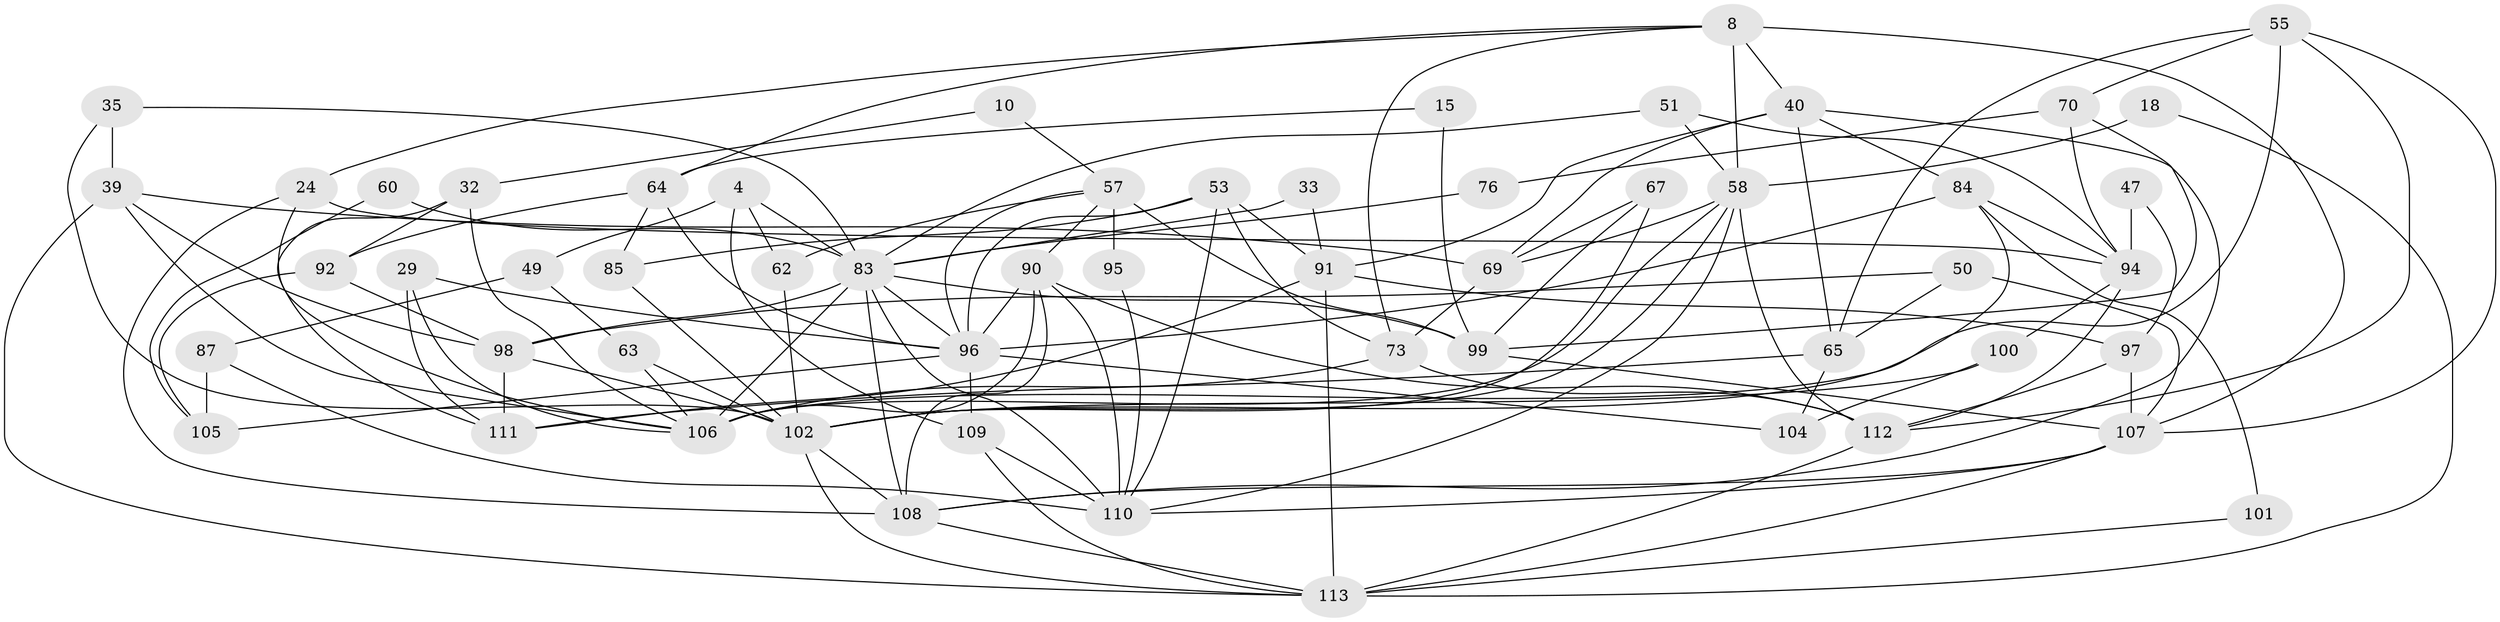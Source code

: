 // original degree distribution, {7: 0.061946902654867256, 4: 0.21238938053097345, 6: 0.11504424778761062, 5: 0.1504424778761062, 3: 0.3008849557522124, 2: 0.1504424778761062, 8: 0.008849557522123894}
// Generated by graph-tools (version 1.1) at 2025/48/03/09/25 04:48:58]
// undirected, 56 vertices, 135 edges
graph export_dot {
graph [start="1"]
  node [color=gray90,style=filled];
  4;
  8;
  10;
  15;
  18;
  24;
  29;
  32;
  33;
  35 [super="+9"];
  39;
  40 [super="+30"];
  47;
  49;
  50;
  51;
  53 [super="+5"];
  55 [super="+42"];
  57 [super="+56"];
  58 [super="+28+34"];
  60;
  62;
  63;
  64;
  65;
  67;
  69 [super="+27"];
  70;
  73 [super="+37"];
  76;
  83 [super="+68+2"];
  84 [super="+20"];
  85;
  87;
  90 [super="+45+80"];
  91 [super="+86"];
  92;
  94 [super="+77+22"];
  95;
  96 [super="+19+59"];
  97 [super="+36"];
  98 [super="+13+23"];
  99 [super="+14+54"];
  100 [super="+81"];
  101;
  102 [super="+61+79"];
  104 [super="+88"];
  105 [super="+6"];
  106 [super="+41+48+11"];
  107 [super="+72"];
  108 [super="+93+78"];
  109 [super="+82"];
  110 [super="+46+71+52+75"];
  111;
  112 [super="+89"];
  113 [super="+21+103+74"];
  4 -- 109 [weight=2];
  4 -- 49;
  4 -- 62;
  4 -- 83;
  8 -- 24;
  8 -- 40 [weight=2];
  8 -- 64;
  8 -- 58;
  8 -- 107;
  8 -- 73;
  10 -- 32;
  10 -- 57;
  15 -- 64;
  15 -- 99;
  18 -- 58 [weight=2];
  18 -- 113;
  24 -- 108;
  24 -- 94 [weight=2];
  24 -- 106;
  29 -- 111;
  29 -- 96;
  29 -- 106;
  32 -- 92;
  32 -- 111;
  32 -- 106;
  33 -- 91;
  33 -- 83;
  35 -- 39 [weight=2];
  35 -- 83;
  35 -- 102;
  39 -- 98;
  39 -- 113;
  39 -- 69;
  39 -- 106;
  40 -- 65;
  40 -- 91;
  40 -- 84;
  40 -- 69;
  40 -- 108;
  47 -- 97;
  47 -- 94;
  49 -- 87;
  49 -- 63;
  50 -- 65;
  50 -- 98;
  50 -- 107;
  51 -- 58 [weight=2];
  51 -- 83;
  51 -- 94;
  53 -- 110;
  53 -- 73;
  53 -- 91;
  53 -- 85;
  53 -- 96;
  55 -- 70;
  55 -- 112;
  55 -- 107;
  55 -- 65;
  55 -- 106;
  57 -- 95 [weight=2];
  57 -- 90;
  57 -- 99 [weight=3];
  57 -- 62;
  57 -- 96;
  58 -- 102 [weight=2];
  58 -- 112 [weight=2];
  58 -- 69;
  58 -- 110 [weight=2];
  58 -- 106;
  60 -- 105;
  60 -- 83;
  62 -- 102;
  63 -- 102;
  63 -- 106;
  64 -- 85;
  64 -- 92;
  64 -- 96;
  65 -- 111;
  65 -- 104;
  67 -- 102;
  67 -- 99;
  67 -- 69;
  69 -- 73;
  70 -- 76;
  70 -- 94;
  70 -- 99;
  73 -- 112;
  73 -- 106;
  76 -- 83;
  83 -- 98 [weight=2];
  83 -- 108 [weight=2];
  83 -- 110 [weight=2];
  83 -- 99 [weight=2];
  83 -- 96 [weight=3];
  83 -- 106;
  84 -- 101;
  84 -- 102;
  84 -- 94;
  84 -- 96;
  85 -- 102;
  87 -- 105;
  87 -- 110;
  90 -- 96 [weight=2];
  90 -- 110;
  90 -- 112;
  90 -- 106 [weight=3];
  90 -- 108;
  91 -- 113 [weight=2];
  91 -- 97;
  91 -- 111;
  92 -- 98;
  92 -- 105;
  94 -- 112 [weight=2];
  94 -- 100;
  95 -- 110;
  96 -- 104;
  96 -- 105 [weight=2];
  96 -- 109;
  97 -- 107;
  97 -- 112;
  98 -- 102;
  98 -- 111;
  99 -- 107;
  100 -- 102 [weight=3];
  100 -- 104;
  101 -- 113;
  102 -- 108 [weight=2];
  102 -- 113 [weight=3];
  107 -- 108 [weight=3];
  107 -- 110;
  107 -- 113;
  108 -- 113;
  109 -- 110 [weight=2];
  109 -- 113;
  112 -- 113 [weight=2];
}
